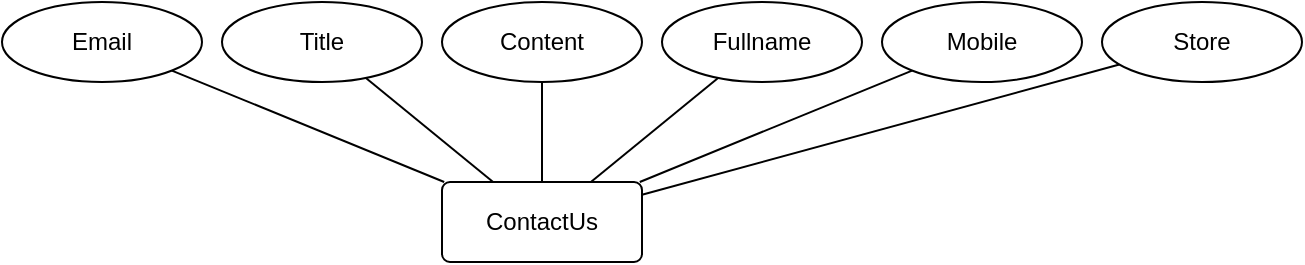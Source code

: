 <mxfile version="24.7.17">
  <diagram name="Page-1" id="1K5SyUrvCXwD01RJ7yWf">
    <mxGraphModel dx="1102" dy="570" grid="1" gridSize="10" guides="1" tooltips="1" connect="1" arrows="1" fold="1" page="1" pageScale="1" pageWidth="850" pageHeight="1100" math="0" shadow="0">
      <root>
        <mxCell id="0" />
        <mxCell id="1" parent="0" />
        <mxCell id="PQwajwSMD7F9-vBoZum1-1" value="ContactUs" style="rounded=1;arcSize=10;whiteSpace=wrap;html=1;align=center;" parent="1" vertex="1">
          <mxGeometry x="390" y="250" width="100" height="40" as="geometry" />
        </mxCell>
        <mxCell id="PQwajwSMD7F9-vBoZum1-2" value="Title" style="ellipse;whiteSpace=wrap;html=1;align=center;" parent="1" vertex="1">
          <mxGeometry x="280" y="160" width="100" height="40" as="geometry" />
        </mxCell>
        <mxCell id="PQwajwSMD7F9-vBoZum1-3" value="Content" style="ellipse;whiteSpace=wrap;html=1;align=center;" parent="1" vertex="1">
          <mxGeometry x="390" y="160" width="100" height="40" as="geometry" />
        </mxCell>
        <mxCell id="PQwajwSMD7F9-vBoZum1-4" value="Fullname" style="ellipse;whiteSpace=wrap;html=1;align=center;" parent="1" vertex="1">
          <mxGeometry x="500" y="160" width="100" height="40" as="geometry" />
        </mxCell>
        <mxCell id="PQwajwSMD7F9-vBoZum1-5" value="Mobile" style="ellipse;whiteSpace=wrap;html=1;align=center;" parent="1" vertex="1">
          <mxGeometry x="610" y="160" width="100" height="40" as="geometry" />
        </mxCell>
        <mxCell id="PQwajwSMD7F9-vBoZum1-6" value="Email" style="ellipse;whiteSpace=wrap;html=1;align=center;" parent="1" vertex="1">
          <mxGeometry x="170" y="160" width="100" height="40" as="geometry" />
        </mxCell>
        <mxCell id="PQwajwSMD7F9-vBoZum1-7" value="" style="endArrow=none;html=1;rounded=0;" parent="1" source="PQwajwSMD7F9-vBoZum1-6" target="PQwajwSMD7F9-vBoZum1-1" edge="1">
          <mxGeometry relative="1" as="geometry">
            <mxPoint x="250" y="250" as="sourcePoint" />
            <mxPoint x="410" y="250" as="targetPoint" />
          </mxGeometry>
        </mxCell>
        <mxCell id="PQwajwSMD7F9-vBoZum1-9" value="" style="endArrow=none;html=1;rounded=0;" parent="1" source="PQwajwSMD7F9-vBoZum1-2" target="PQwajwSMD7F9-vBoZum1-1" edge="1">
          <mxGeometry relative="1" as="geometry">
            <mxPoint x="340" y="290" as="sourcePoint" />
            <mxPoint x="500" y="290" as="targetPoint" />
          </mxGeometry>
        </mxCell>
        <mxCell id="PQwajwSMD7F9-vBoZum1-10" value="" style="endArrow=none;html=1;rounded=0;" parent="1" source="PQwajwSMD7F9-vBoZum1-3" target="PQwajwSMD7F9-vBoZum1-1" edge="1">
          <mxGeometry relative="1" as="geometry">
            <mxPoint x="360" y="320" as="sourcePoint" />
            <mxPoint x="520" y="320" as="targetPoint" />
          </mxGeometry>
        </mxCell>
        <mxCell id="PQwajwSMD7F9-vBoZum1-11" value="" style="endArrow=none;html=1;rounded=0;" parent="1" source="PQwajwSMD7F9-vBoZum1-4" target="PQwajwSMD7F9-vBoZum1-1" edge="1">
          <mxGeometry relative="1" as="geometry">
            <mxPoint x="411" y="210" as="sourcePoint" />
            <mxPoint x="439" y="260" as="targetPoint" />
          </mxGeometry>
        </mxCell>
        <mxCell id="PQwajwSMD7F9-vBoZum1-12" value="" style="endArrow=none;html=1;rounded=0;" parent="1" source="PQwajwSMD7F9-vBoZum1-5" target="PQwajwSMD7F9-vBoZum1-1" edge="1">
          <mxGeometry relative="1" as="geometry">
            <mxPoint x="521" y="209" as="sourcePoint" />
            <mxPoint x="470" y="260" as="targetPoint" />
          </mxGeometry>
        </mxCell>
        <mxCell id="GlftsTVwdqM5vV0qCx0d-1" value="Store" style="ellipse;whiteSpace=wrap;html=1;align=center;" vertex="1" parent="1">
          <mxGeometry x="720" y="160" width="100" height="40" as="geometry" />
        </mxCell>
        <mxCell id="GlftsTVwdqM5vV0qCx0d-2" value="" style="endArrow=none;html=1;rounded=0;" edge="1" parent="1" source="PQwajwSMD7F9-vBoZum1-1" target="GlftsTVwdqM5vV0qCx0d-1">
          <mxGeometry width="50" height="50" relative="1" as="geometry">
            <mxPoint x="620" y="370" as="sourcePoint" />
            <mxPoint x="670" y="320" as="targetPoint" />
          </mxGeometry>
        </mxCell>
      </root>
    </mxGraphModel>
  </diagram>
</mxfile>
